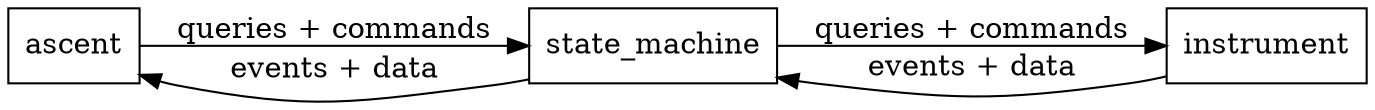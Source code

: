 digraph G {

node [ shape=rect ]
rankdir=LR

ascent -> state_machine [ label="queries + commands" ]
state_machine -> ascent [ label="events + data" ]
instrument -> state_machine [ label="events + data" ]
state_machine -> instrument [ label="queries + commands" ]

}